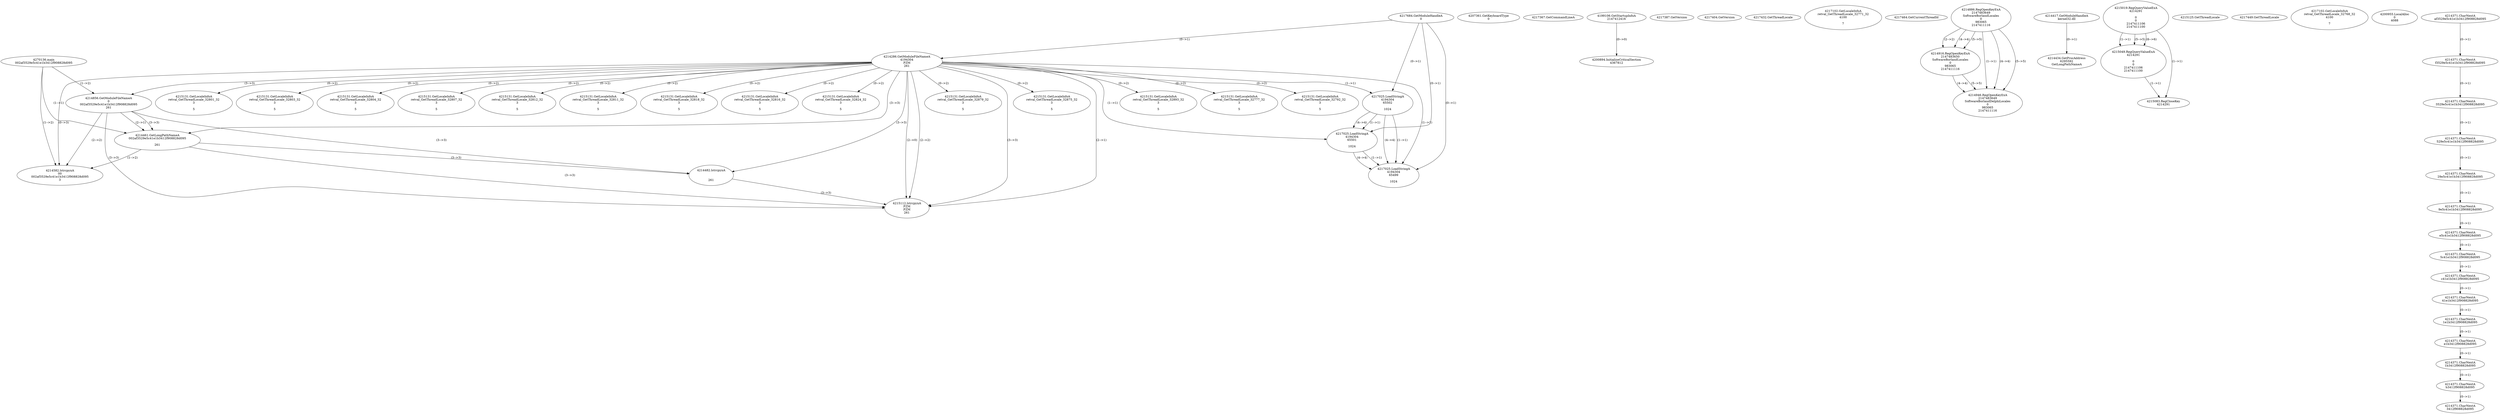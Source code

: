 // Global SCDG with merge call
digraph {
	0 [label="4270136.main
002af3529e5c41e1b3412f908828d095"]
	1 [label="4217684.GetModuleHandleA
0"]
	2 [label="4207361.GetKeyboardType
0"]
	3 [label="4217367.GetCommandLineA
"]
	4 [label="4199106.GetStartupInfoA
2147412416"]
	5 [label="4217387.GetVersion
"]
	6 [label="4217404.GetVersion
"]
	7 [label="4217432.GetThreadLocale
"]
	8 [label="4217102.GetLocaleInfoA
retval_GetThreadLocale_32771_32
4100

7"]
	9 [label="4217464.GetCurrentThreadId
"]
	10 [label="4214286.GetModuleFileNameA
4194304
PZM
261"]
	1 -> 10 [label="(0-->1)"]
	11 [label="4214856.GetModuleFileNameA
0
002af3529e5c41e1b3412f908828d095
261"]
	0 -> 11 [label="(1-->2)"]
	10 -> 11 [label="(3-->3)"]
	12 [label="4214886.RegOpenKeyExA
2147483649
Software\Borland\Locales
0
983065
2147411116"]
	13 [label="4214417.GetModuleHandleA
kernel32.dll"]
	14 [label="4214434.GetProcAddress
6295592
GetLongPathNameA"]
	13 -> 14 [label="(0-->1)"]
	15 [label="4214461.GetLongPathNameA
002af3529e5c41e1b3412f908828d095

261"]
	0 -> 15 [label="(1-->1)"]
	11 -> 15 [label="(2-->1)"]
	10 -> 15 [label="(3-->3)"]
	11 -> 15 [label="(3-->3)"]
	16 [label="4214482.lstrcpynA


261"]
	10 -> 16 [label="(3-->3)"]
	11 -> 16 [label="(3-->3)"]
	15 -> 16 [label="(3-->3)"]
	17 [label="4215019.RegQueryValueExA
4214291

0
0
2147411106
2147411100"]
	18 [label="4215049.RegQueryValueExA
4214291

0
0
2147411106
2147411100"]
	17 -> 18 [label="(1-->1)"]
	17 -> 18 [label="(5-->5)"]
	17 -> 18 [label="(6-->6)"]
	19 [label="4215083.RegCloseKey
4214291"]
	17 -> 19 [label="(1-->1)"]
	18 -> 19 [label="(1-->1)"]
	20 [label="4215112.lstrcpynA
PZM
PZM
261"]
	10 -> 20 [label="(2-->1)"]
	10 -> 20 [label="(2-->2)"]
	10 -> 20 [label="(3-->3)"]
	11 -> 20 [label="(3-->3)"]
	15 -> 20 [label="(3-->3)"]
	16 -> 20 [label="(3-->3)"]
	10 -> 20 [label="(2-->0)"]
	21 [label="4215125.GetThreadLocale
"]
	22 [label="4215131.GetLocaleInfoA
retval_GetThreadLocale_32879_32
3

5"]
	10 -> 22 [label="(0-->2)"]
	23 [label="4217025.LoadStringA
4194304
65502

1024"]
	1 -> 23 [label="(0-->1)"]
	10 -> 23 [label="(1-->1)"]
	24 [label="4217025.LoadStringA
4194304
65501

1024"]
	1 -> 24 [label="(0-->1)"]
	10 -> 24 [label="(1-->1)"]
	23 -> 24 [label="(1-->1)"]
	23 -> 24 [label="(4-->4)"]
	25 [label="4217449.GetThreadLocale
"]
	26 [label="4217102.GetLocaleInfoA
retval_GetThreadLocale_32768_32
4100

7"]
	27 [label="4214916.RegOpenKeyExA
2147483650
Software\Borland\Locales
0
983065
2147411116"]
	12 -> 27 [label="(2-->2)"]
	12 -> 27 [label="(4-->4)"]
	12 -> 27 [label="(5-->5)"]
	28 [label="4215131.GetLocaleInfoA
retval_GetThreadLocale_32875_32
3

5"]
	10 -> 28 [label="(0-->2)"]
	29 [label="4215131.GetLocaleInfoA
retval_GetThreadLocale_32893_32
3

5"]
	10 -> 29 [label="(0-->2)"]
	30 [label="4200894.InitializeCriticalSection
4367812"]
	4 -> 30 [label="(0-->0)"]
	31 [label="4200955.LocalAlloc
0
4088"]
	32 [label="4214946.RegOpenKeyExA
2147483649
Software\Borland\Delphi\Locales
0
983065
2147411116"]
	12 -> 32 [label="(1-->1)"]
	12 -> 32 [label="(4-->4)"]
	27 -> 32 [label="(4-->4)"]
	12 -> 32 [label="(5-->5)"]
	27 -> 32 [label="(5-->5)"]
	33 [label="4214582.lstrcpynA
00
002af3529e5c41e1b3412f908828d095
3"]
	0 -> 33 [label="(1-->2)"]
	11 -> 33 [label="(2-->2)"]
	15 -> 33 [label="(1-->2)"]
	10 -> 33 [label="(0-->3)"]
	34 [label="4214371.CharNextA
af3529e5c41e1b3412f908828d095"]
	35 [label="4214371.CharNextA
f3529e5c41e1b3412f908828d095"]
	34 -> 35 [label="(0-->1)"]
	36 [label="4214371.CharNextA
3529e5c41e1b3412f908828d095"]
	35 -> 36 [label="(0-->1)"]
	37 [label="4214371.CharNextA
529e5c41e1b3412f908828d095"]
	36 -> 37 [label="(0-->1)"]
	38 [label="4214371.CharNextA
29e5c41e1b3412f908828d095"]
	37 -> 38 [label="(0-->1)"]
	39 [label="4214371.CharNextA
9e5c41e1b3412f908828d095"]
	38 -> 39 [label="(0-->1)"]
	40 [label="4214371.CharNextA
e5c41e1b3412f908828d095"]
	39 -> 40 [label="(0-->1)"]
	41 [label="4214371.CharNextA
5c41e1b3412f908828d095"]
	40 -> 41 [label="(0-->1)"]
	42 [label="4214371.CharNextA
c41e1b3412f908828d095"]
	41 -> 42 [label="(0-->1)"]
	43 [label="4214371.CharNextA
41e1b3412f908828d095"]
	42 -> 43 [label="(0-->1)"]
	44 [label="4214371.CharNextA
1e1b3412f908828d095"]
	43 -> 44 [label="(0-->1)"]
	45 [label="4214371.CharNextA
e1b3412f908828d095"]
	44 -> 45 [label="(0-->1)"]
	46 [label="4214371.CharNextA
1b3412f908828d095"]
	45 -> 46 [label="(0-->1)"]
	47 [label="4214371.CharNextA
b3412f908828d095"]
	46 -> 47 [label="(0-->1)"]
	48 [label="4214371.CharNextA
3412f908828d095"]
	47 -> 48 [label="(0-->1)"]
	49 [label="4215131.GetLocaleInfoA
retval_GetThreadLocale_32777_32
3

5"]
	10 -> 49 [label="(0-->2)"]
	50 [label="4217025.LoadStringA
4194304
65499

1024"]
	1 -> 50 [label="(0-->1)"]
	10 -> 50 [label="(1-->1)"]
	23 -> 50 [label="(1-->1)"]
	24 -> 50 [label="(1-->1)"]
	23 -> 50 [label="(4-->4)"]
	24 -> 50 [label="(4-->4)"]
	51 [label="4215131.GetLocaleInfoA
retval_GetThreadLocale_32792_32
3

5"]
	10 -> 51 [label="(0-->2)"]
	52 [label="4215131.GetLocaleInfoA
retval_GetThreadLocale_32801_32
3

5"]
	10 -> 52 [label="(0-->2)"]
	53 [label="4215131.GetLocaleInfoA
retval_GetThreadLocale_32803_32
3

5"]
	10 -> 53 [label="(0-->2)"]
	54 [label="4215131.GetLocaleInfoA
retval_GetThreadLocale_32804_32
3

5"]
	10 -> 54 [label="(0-->2)"]
	55 [label="4215131.GetLocaleInfoA
retval_GetThreadLocale_32807_32
3

5"]
	10 -> 55 [label="(0-->2)"]
	56 [label="4215131.GetLocaleInfoA
retval_GetThreadLocale_32812_32
3

5"]
	10 -> 56 [label="(0-->2)"]
	57 [label="4215131.GetLocaleInfoA
retval_GetThreadLocale_32811_32
3

5"]
	10 -> 57 [label="(0-->2)"]
	58 [label="4215131.GetLocaleInfoA
retval_GetThreadLocale_32818_32
3

5"]
	10 -> 58 [label="(0-->2)"]
	59 [label="4215131.GetLocaleInfoA
retval_GetThreadLocale_32816_32
3

5"]
	10 -> 59 [label="(0-->2)"]
	60 [label="4215131.GetLocaleInfoA
retval_GetThreadLocale_32824_32
3

5"]
	10 -> 60 [label="(0-->2)"]
}
